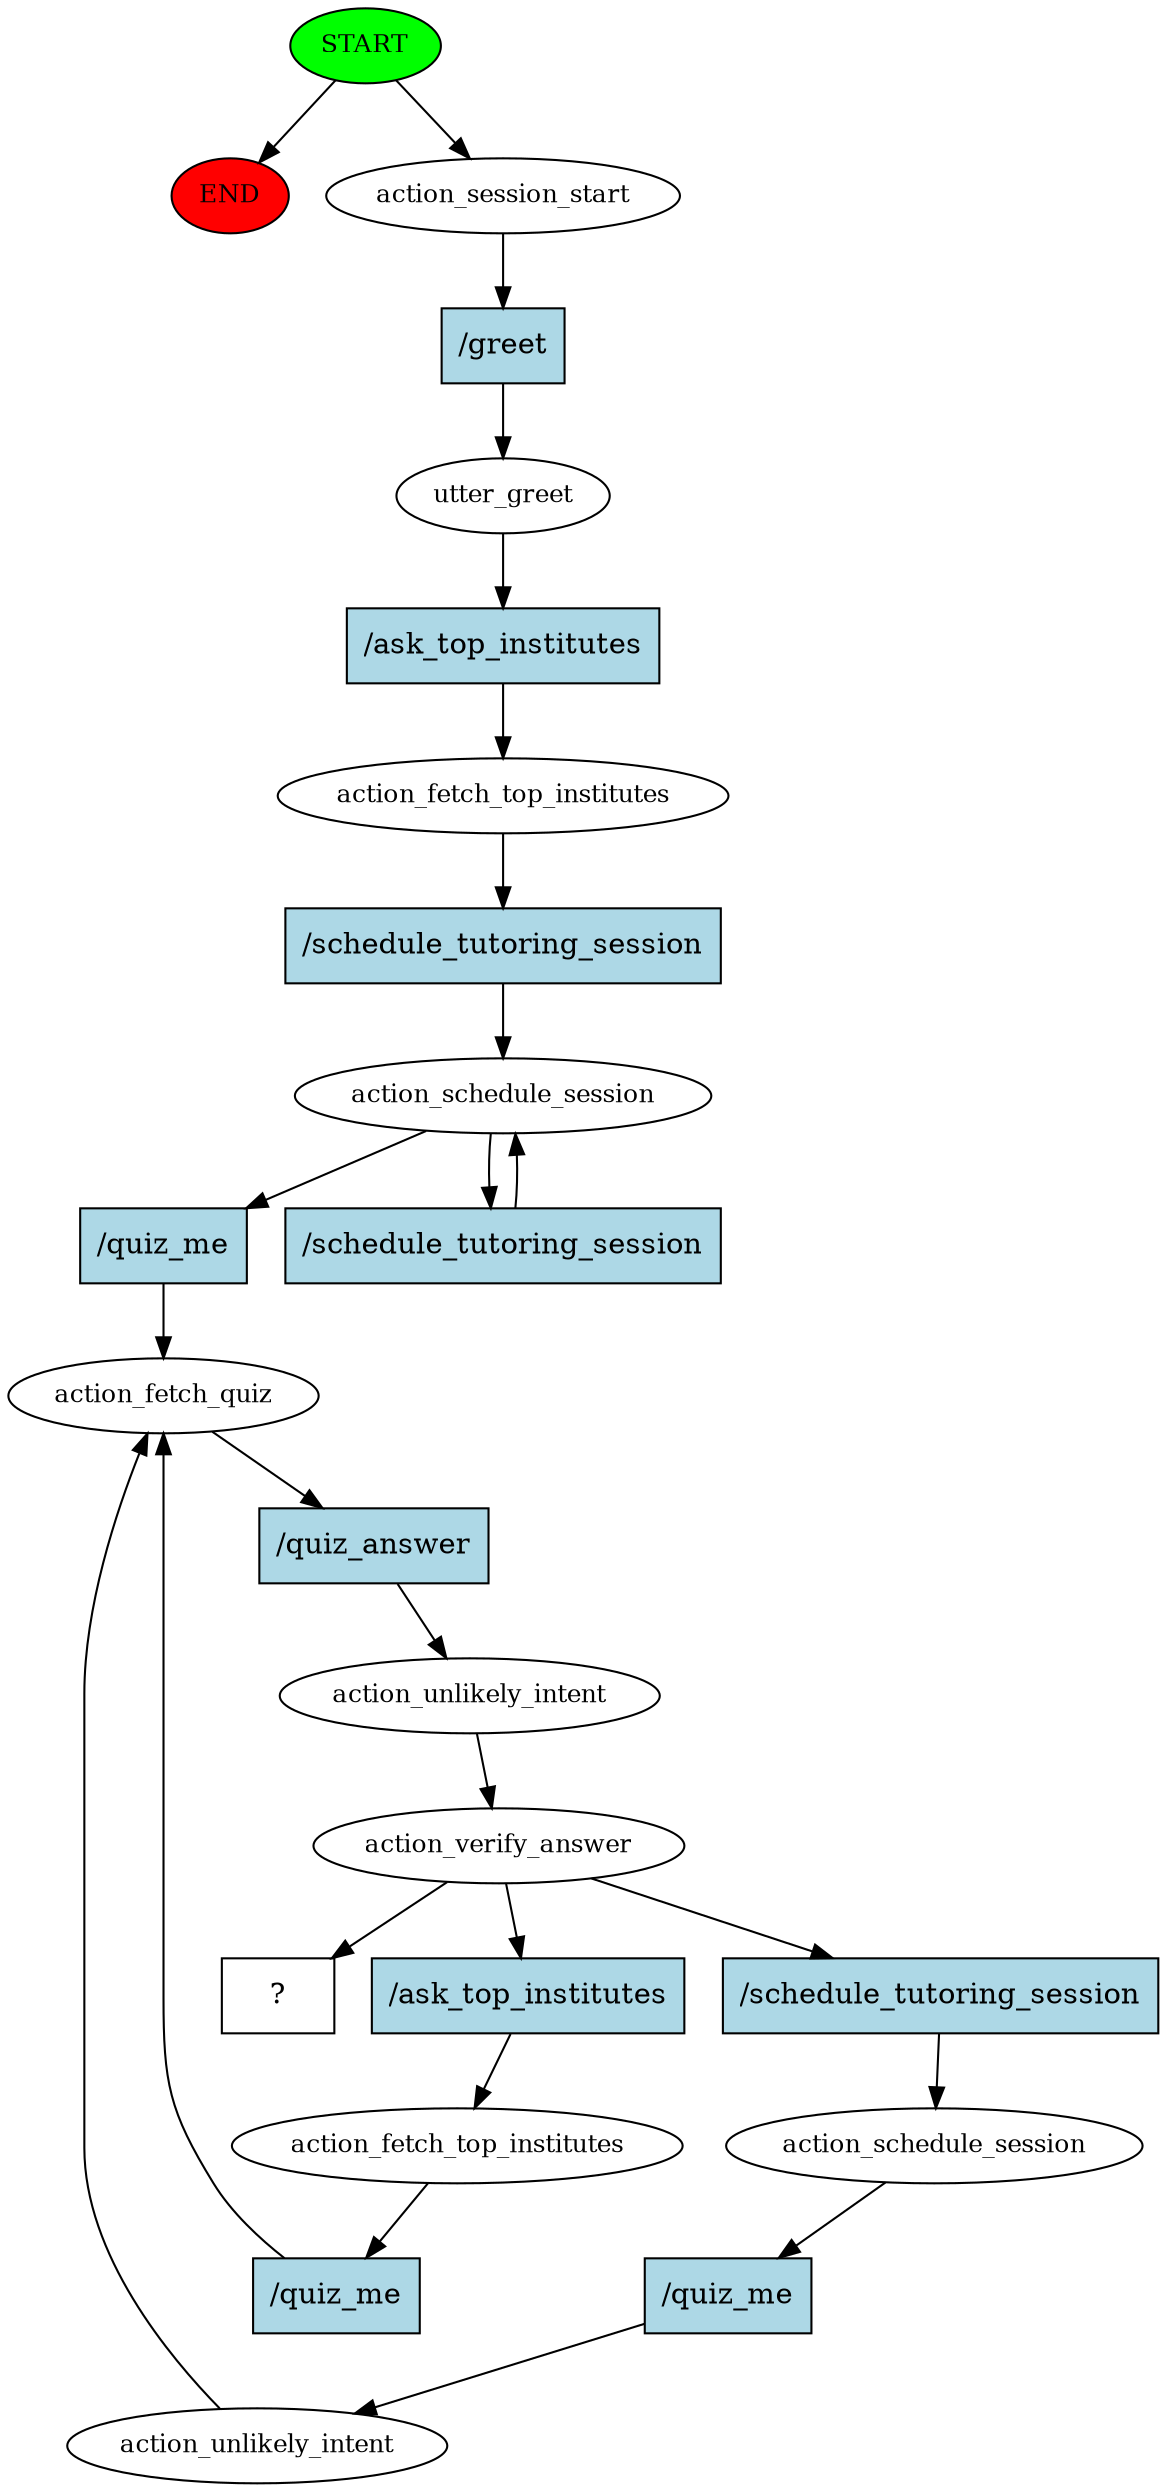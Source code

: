 digraph  {
0 [class="start active", fillcolor=green, fontsize=12, label=START, style=filled];
"-1" [class=end, fillcolor=red, fontsize=12, label=END, style=filled];
1 [class=active, fontsize=12, label=action_session_start];
2 [class=active, fontsize=12, label=utter_greet];
3 [class=active, fontsize=12, label=action_fetch_top_institutes];
4 [class=active, fontsize=12, label=action_schedule_session];
6 [class=active, fontsize=12, label=action_fetch_quiz];
7 [class=active, fontsize=12, label=action_unlikely_intent];
8 [class=active, fontsize=12, label=action_verify_answer];
9 [class=active, fontsize=12, label=action_schedule_session];
10 [class=active, fontsize=12, label=action_unlikely_intent];
14 [class=active, fontsize=12, label=action_fetch_top_institutes];
18 [class="intent dashed active", label="  ?  ", shape=rect];
19 [class="intent active", fillcolor=lightblue, label="/greet", shape=rect, style=filled];
20 [class="intent active", fillcolor=lightblue, label="/ask_top_institutes", shape=rect, style=filled];
21 [class="intent active", fillcolor=lightblue, label="/schedule_tutoring_session", shape=rect, style=filled];
22 [class="intent active", fillcolor=lightblue, label="/quiz_me", shape=rect, style=filled];
23 [class="intent active", fillcolor=lightblue, label="/schedule_tutoring_session", shape=rect, style=filled];
24 [class="intent active", fillcolor=lightblue, label="/quiz_answer", shape=rect, style=filled];
25 [class="intent active", fillcolor=lightblue, label="/schedule_tutoring_session", shape=rect, style=filled];
26 [class="intent active", fillcolor=lightblue, label="/ask_top_institutes", shape=rect, style=filled];
27 [class="intent active", fillcolor=lightblue, label="/quiz_me", shape=rect, style=filled];
28 [class="intent active", fillcolor=lightblue, label="/quiz_me", shape=rect, style=filled];
0 -> "-1"  [class="", key=NONE, label=""];
0 -> 1  [class=active, key=NONE, label=""];
1 -> 19  [class=active, key=0];
2 -> 20  [class=active, key=0];
3 -> 21  [class=active, key=0];
4 -> 22  [class=active, key=0];
4 -> 23  [class=active, key=0];
6 -> 24  [class=active, key=0];
7 -> 8  [class=active, key=NONE, label=""];
8 -> 18  [class=active, key=NONE, label=""];
8 -> 25  [class=active, key=0];
8 -> 26  [class=active, key=0];
9 -> 27  [class=active, key=0];
10 -> 6  [class=active, key=NONE, label=""];
14 -> 28  [class=active, key=0];
19 -> 2  [class=active, key=0];
20 -> 3  [class=active, key=0];
21 -> 4  [class=active, key=0];
22 -> 6  [class=active, key=0];
23 -> 4  [class=active, key=0];
24 -> 7  [class=active, key=0];
25 -> 9  [class=active, key=0];
26 -> 14  [class=active, key=0];
27 -> 10  [class=active, key=0];
28 -> 6  [class=active, key=0];
}
